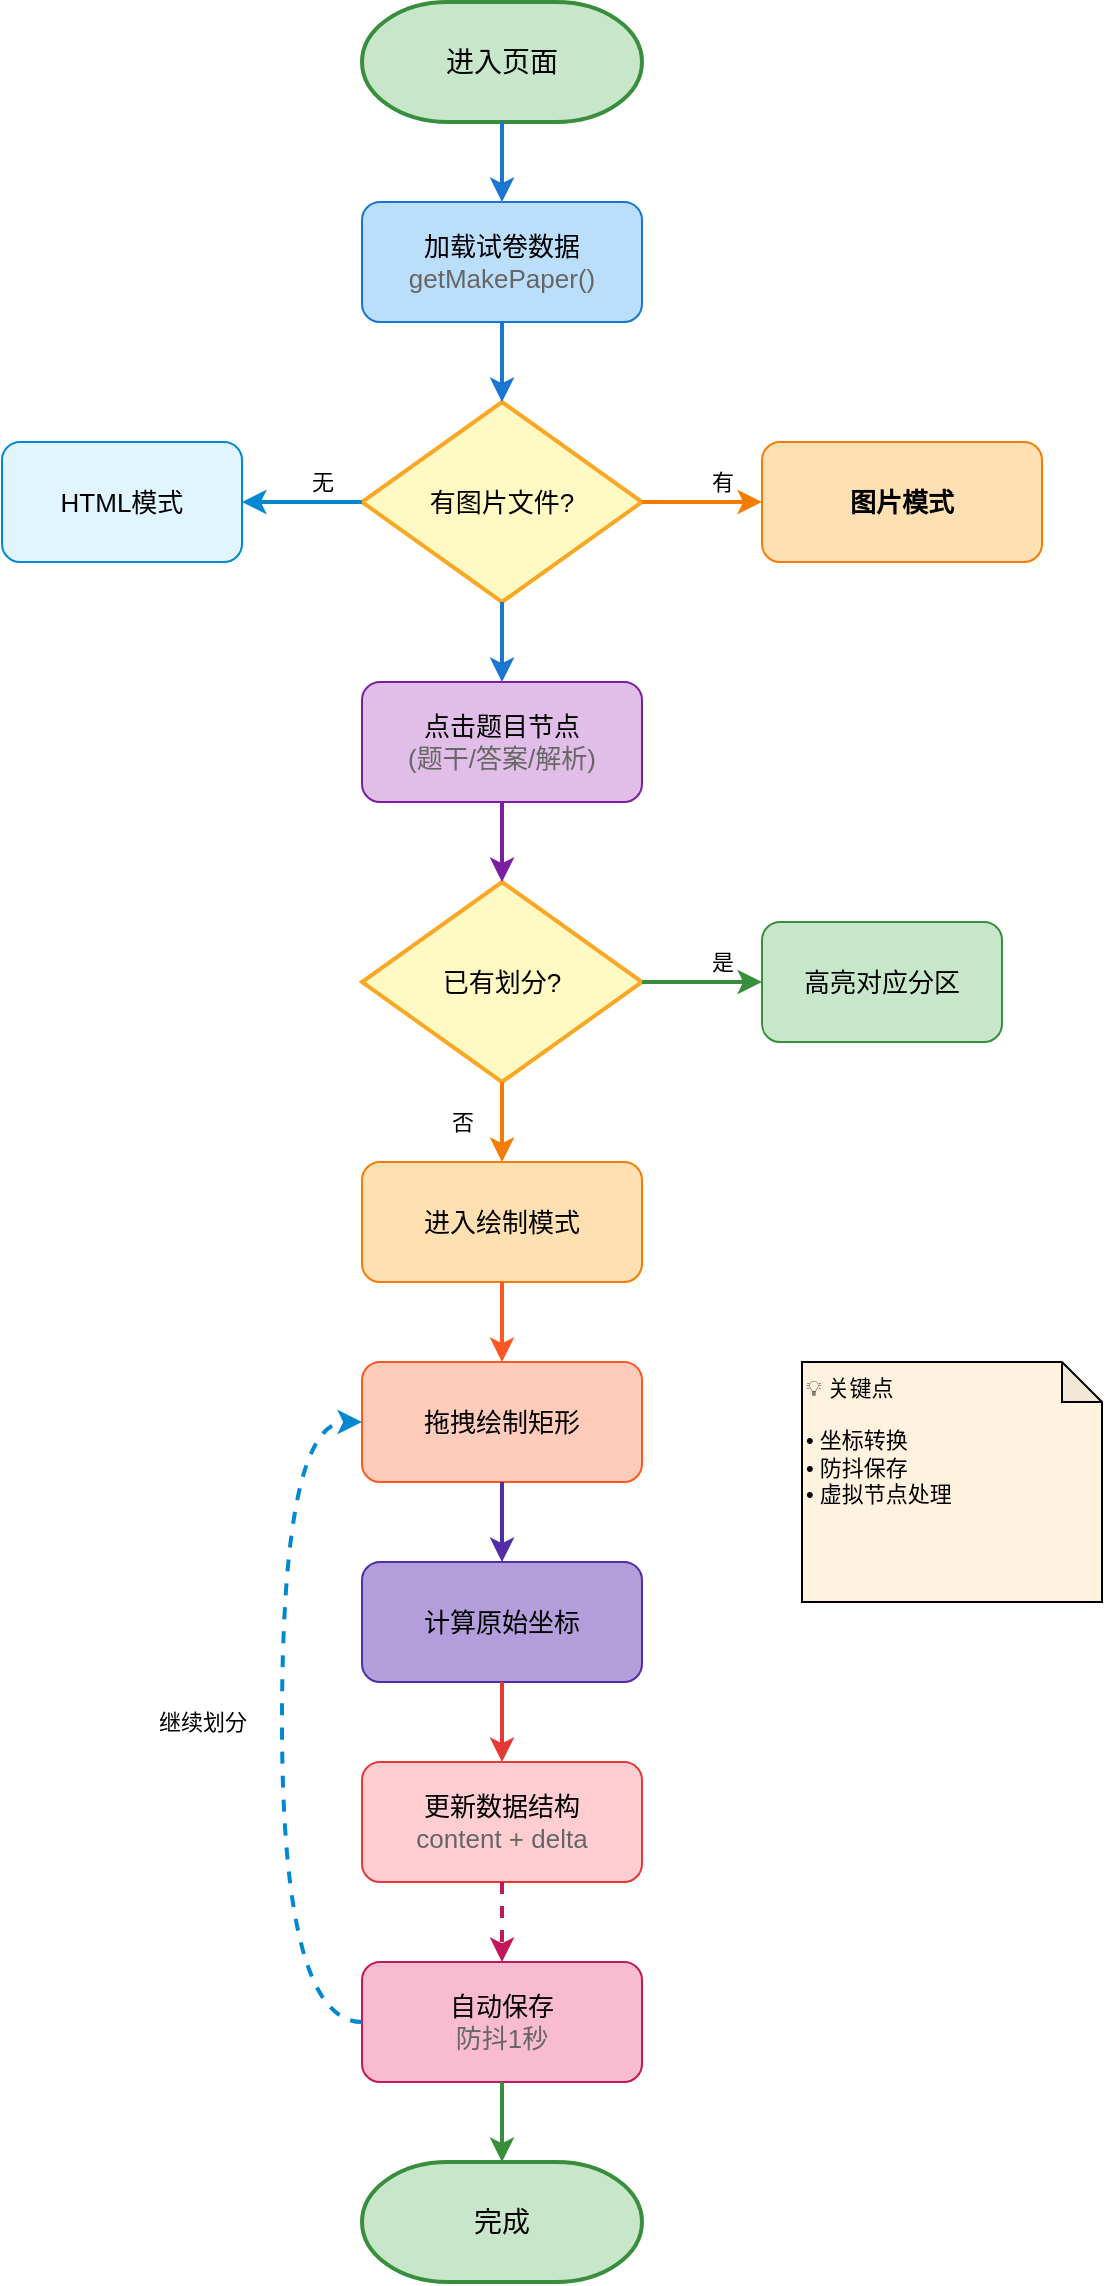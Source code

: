 <mxfile>
  <diagram name="用户操作流程" id="flow1">
    <mxGraphModel dx="1422" dy="762" grid="1" gridSize="10" guides="1" tooltips="1" connect="1" arrows="1" fold="1" page="1" pageScale="1" pageWidth="827" pageHeight="1169" math="0" shadow="0">
      <root>
        <mxCell id="0"/>
        <mxCell id="1" parent="0"/>
        
        <!-- 开始 -->
        <mxCell id="2" value="进入页面" style="strokeWidth=2;html=1;shape=mxgraph.flowchart.terminator;whiteSpace=wrap;fillColor=#C8E6C9;strokeColor=#388E3C;fontSize=14;" vertex="1" parent="1">
          <mxGeometry x="340" y="40" width="140" height="60" as="geometry"/>
        </mxCell>
        
        <!-- 加载数据 -->
        <mxCell id="3" value="加载试卷数据&lt;br&gt;&lt;font color=&quot;#666666&quot;&gt;getMakePaper()&lt;/font&gt;" style="rounded=1;whiteSpace=wrap;html=1;fillColor=#BBDEFB;strokeColor=#1976D2;fontSize=13;" vertex="1" parent="1">
          <mxGeometry x="340" y="140" width="140" height="60" as="geometry"/>
        </mxCell>
        
        <!-- 模式判断 -->
        <mxCell id="4" value="有图片文件?" style="strokeWidth=2;html=1;shape=mxgraph.flowchart.decision;whiteSpace=wrap;fillColor=#FFF9C4;strokeColor=#F9A825;fontSize=13;" vertex="1" parent="1">
          <mxGeometry x="340" y="240" width="140" height="100" as="geometry"/>
        </mxCell>
        
        <!-- HTML模式 -->
        <mxCell id="5" value="HTML模式" style="rounded=1;whiteSpace=wrap;html=1;fillColor=#E1F5FE;strokeColor=#0288D1;fontSize=13;" vertex="1" parent="1">
          <mxGeometry x="160" y="260" width="120" height="60" as="geometry"/>
        </mxCell>
        
        <!-- 图片模式 -->
        <mxCell id="6" value="图片模式" style="rounded=1;whiteSpace=wrap;html=1;fillColor=#FFE0B2;strokeColor=#F57C00;fontSize=13;fontStyle=1" vertex="1" parent="1">
          <mxGeometry x="540" y="260" width="140" height="60" as="geometry"/>
        </mxCell>
        
        <!-- 点击题目 -->
        <mxCell id="7" value="点击题目节点&lt;br&gt;&lt;font color=&quot;#666666&quot;&gt;(题干/答案/解析)&lt;/font&gt;" style="rounded=1;whiteSpace=wrap;html=1;fillColor=#E1BEE7;strokeColor=#7B1FA2;fontSize=13;" vertex="1" parent="1">
          <mxGeometry x="340" y="380" width="140" height="60" as="geometry"/>
        </mxCell>
        
        <!-- 判断内容 -->
        <mxCell id="8" value="已有划分?" style="strokeWidth=2;html=1;shape=mxgraph.flowchart.decision;whiteSpace=wrap;fillColor=#FFF9C4;strokeColor=#F9A825;fontSize=13;" vertex="1" parent="1">
          <mxGeometry x="340" y="480" width="140" height="100" as="geometry"/>
        </mxCell>
        
        <!-- 高亮 -->
        <mxCell id="9" value="高亮对应分区" style="rounded=1;whiteSpace=wrap;html=1;fillColor=#C8E6C9;strokeColor=#388E3C;fontSize=13;" vertex="1" parent="1">
          <mxGeometry x="540" y="500" width="120" height="60" as="geometry"/>
        </mxCell>
        
        <!-- 绘制模式 -->
        <mxCell id="10" value="进入绘制模式" style="rounded=1;whiteSpace=wrap;html=1;fillColor=#FFE0B2;strokeColor=#F57C00;fontSize=13;" vertex="1" parent="1">
          <mxGeometry x="340" y="620" width="140" height="60" as="geometry"/>
        </mxCell>
        
        <!-- 绘制 -->
        <mxCell id="11" value="拖拽绘制矩形" style="rounded=1;whiteSpace=wrap;html=1;fillColor=#FFCCBC;strokeColor=#FF5722;fontSize=13;" vertex="1" parent="1">
          <mxGeometry x="340" y="720" width="140" height="60" as="geometry"/>
        </mxCell>
        
        <!-- 坐标转换 -->
        <mxCell id="12" value="计算原始坐标" style="rounded=1;whiteSpace=wrap;html=1;fillColor=#B39DDB;strokeColor=#512DA8;fontSize=13;" vertex="1" parent="1">
          <mxGeometry x="340" y="820" width="140" height="60" as="geometry"/>
        </mxCell>
        
        <!-- 更新数据 -->
        <mxCell id="13" value="更新数据结构&lt;br&gt;&lt;font color=&quot;#666666&quot;&gt;content + delta&lt;/font&gt;" style="rounded=1;whiteSpace=wrap;html=1;fillColor=#FFCDD2;strokeColor=#E53935;fontSize=13;" vertex="1" parent="1">
          <mxGeometry x="340" y="920" width="140" height="60" as="geometry"/>
        </mxCell>
        
        <!-- 保存 -->
        <mxCell id="14" value="自动保存&lt;br&gt;&lt;font color=&quot;#666666&quot;&gt;防抖1秒&lt;/font&gt;" style="rounded=1;whiteSpace=wrap;html=1;fillColor=#F8BBD0;strokeColor=#C2185B;fontSize=13;" vertex="1" parent="1">
          <mxGeometry x="340" y="1020" width="140" height="60" as="geometry"/>
        </mxCell>
        
        <!-- 完成 -->
        <mxCell id="15" value="完成" style="strokeWidth=2;html=1;shape=mxgraph.flowchart.terminator;whiteSpace=wrap;fillColor=#C8E6C9;strokeColor=#388E3C;fontSize=14;" vertex="1" parent="1">
          <mxGeometry x="340" y="1120" width="140" height="60" as="geometry"/>
        </mxCell>
        
        <!-- 连线 -->
        <mxCell id="16" value="" style="endArrow=classic;html=1;exitX=0.5;exitY=1;exitDx=0;exitDy=0;exitPerimeter=0;entryX=0.5;entryY=0;entryDx=0;entryDy=0;strokeWidth=2;strokeColor=#1976D2;" edge="1" parent="1" source="2" target="3">
          <mxGeometry relative="1" as="geometry"/>
        </mxCell>
        
        <mxCell id="17" value="" style="endArrow=classic;html=1;exitX=0.5;exitY=1;exitDx=0;exitDy=0;entryX=0.5;entryY=0;entryDx=0;entryDy=0;entryPerimeter=0;strokeWidth=2;strokeColor=#1976D2;" edge="1" parent="1" source="3" target="4">
          <mxGeometry relative="1" as="geometry"/>
        </mxCell>
        
        <mxCell id="18" value="无" style="endArrow=classic;html=1;exitX=0;exitY=0.5;exitDx=0;exitDy=0;exitPerimeter=0;entryX=1;entryY=0.5;entryDx=0;entryDy=0;strokeWidth=2;strokeColor=#0288D1;" edge="1" parent="1" source="4" target="5">
          <mxGeometry relative="1" as="geometry">
            <mxPoint x="10" y="-10" as="offset"/>
          </mxGeometry>
        </mxCell>
        
        <mxCell id="19" value="有" style="endArrow=classic;html=1;exitX=1;exitY=0.5;exitDx=0;exitDy=0;exitPerimeter=0;entryX=0;entryY=0.5;entryDx=0;entryDy=0;strokeWidth=2;strokeColor=#F57C00;" edge="1" parent="1" source="4" target="6">
          <mxGeometry relative="1" as="geometry">
            <mxPoint x="10" y="-10" as="offset"/>
          </mxGeometry>
        </mxCell>
        
        <mxCell id="20" value="" style="endArrow=classic;html=1;exitX=0.5;exitY=1;exitDx=0;exitDy=0;exitPerimeter=0;entryX=0.5;entryY=0;entryDx=0;entryDy=0;strokeWidth=2;strokeColor=#1976D2;" edge="1" parent="1" source="4" target="7">
          <mxGeometry relative="1" as="geometry"/>
        </mxCell>
        
        <mxCell id="21" value="" style="endArrow=classic;html=1;exitX=0.5;exitY=1;exitDx=0;exitDy=0;entryX=0.5;entryY=0;entryDx=0;entryDy=0;entryPerimeter=0;strokeWidth=2;strokeColor=#7B1FA2;" edge="1" parent="1" source="7" target="8">
          <mxGeometry relative="1" as="geometry"/>
        </mxCell>
        
        <mxCell id="22" value="是" style="endArrow=classic;html=1;exitX=1;exitY=0.5;exitDx=0;exitDy=0;exitPerimeter=0;entryX=0;entryY=0.5;entryDx=0;entryDy=0;strokeWidth=2;strokeColor=#388E3C;" edge="1" parent="1" source="8" target="9">
          <mxGeometry relative="1" as="geometry">
            <mxPoint x="10" y="-10" as="offset"/>
          </mxGeometry>
        </mxCell>
        
        <mxCell id="23" value="否" style="endArrow=classic;html=1;exitX=0.5;exitY=1;exitDx=0;exitDy=0;exitPerimeter=0;entryX=0.5;entryY=0;entryDx=0;entryDy=0;strokeWidth=2;strokeColor=#F57C00;" edge="1" parent="1" source="8" target="10">
          <mxGeometry relative="1" as="geometry">
            <mxPoint x="-20" y="0" as="offset"/>
          </mxGeometry>
        </mxCell>
        
        <mxCell id="24" value="" style="endArrow=classic;html=1;exitX=0.5;exitY=1;exitDx=0;exitDy=0;entryX=0.5;entryY=0;entryDx=0;entryDy=0;strokeWidth=2;strokeColor=#FF5722;" edge="1" parent="1" source="10" target="11">
          <mxGeometry relative="1" as="geometry"/>
        </mxCell>
        
        <mxCell id="25" value="" style="endArrow=classic;html=1;exitX=0.5;exitY=1;exitDx=0;exitDy=0;entryX=0.5;entryY=0;entryDx=0;entryDy=0;strokeWidth=2;strokeColor=#512DA8;" edge="1" parent="1" source="11" target="12">
          <mxGeometry relative="1" as="geometry"/>
        </mxCell>
        
        <mxCell id="26" value="" style="endArrow=classic;html=1;exitX=0.5;exitY=1;exitDx=0;exitDy=0;entryX=0.5;entryY=0;entryDx=0;entryDy=0;strokeWidth=2;strokeColor=#E53935;" edge="1" parent="1" source="12" target="13">
          <mxGeometry relative="1" as="geometry"/>
        </mxCell>
        
        <mxCell id="27" value="" style="endArrow=classic;html=1;exitX=0.5;exitY=1;exitDx=0;exitDy=0;entryX=0.5;entryY=0;entryDx=0;entryDy=0;strokeWidth=2;strokeColor=#C2185B;dashed=1;" edge="1" parent="1" source="13" target="14">
          <mxGeometry relative="1" as="geometry"/>
        </mxCell>
        
        <mxCell id="28" value="" style="endArrow=classic;html=1;exitX=0.5;exitY=1;exitDx=0;exitDy=0;entryX=0.5;entryY=0;entryDx=0;entryDy=0;entryPerimeter=0;strokeWidth=2;strokeColor=#388E3C;" edge="1" parent="1" source="14" target="15">
          <mxGeometry relative="1" as="geometry"/>
        </mxCell>
        
        <!-- 循环箭头 -->
        <mxCell id="29" value="继续划分" style="endArrow=classic;html=1;exitX=0;exitY=0.5;exitDx=0;exitDy=0;entryX=0;entryY=0.5;entryDx=0;entryDy=0;strokeWidth=2;strokeColor=#0288D1;curved=1;dashed=1;" edge="1" parent="1" source="14" target="11">
          <mxGeometry relative="1" as="geometry">
            <mxPoint x="-40" y="0" as="offset"/>
            <Array as="points">
              <mxPoint x="300" y="1050"/>
              <mxPoint x="300" y="750"/>
            </Array>
          </mxGeometry>
        </mxCell>
        
        <!-- 注释框 -->
        <mxCell id="30" value="💡 关键点&lt;br&gt;&lt;br&gt;• 坐标转换&lt;br&gt;• 防抖保存&lt;br&gt;• 虚拟节点处理" style="shape=note;whiteSpace=wrap;html=1;backgroundOutline=1;darkOpacity=0.05;fillColor=#FFF3E0;size=20;align=left;verticalAlign=top;fontSize=11;" vertex="1" parent="1">
          <mxGeometry x="560" y="720" width="150" height="120" as="geometry"/>
        </mxCell>
      </root>
    </mxGraphModel>
  </diagram>
</mxfile>
